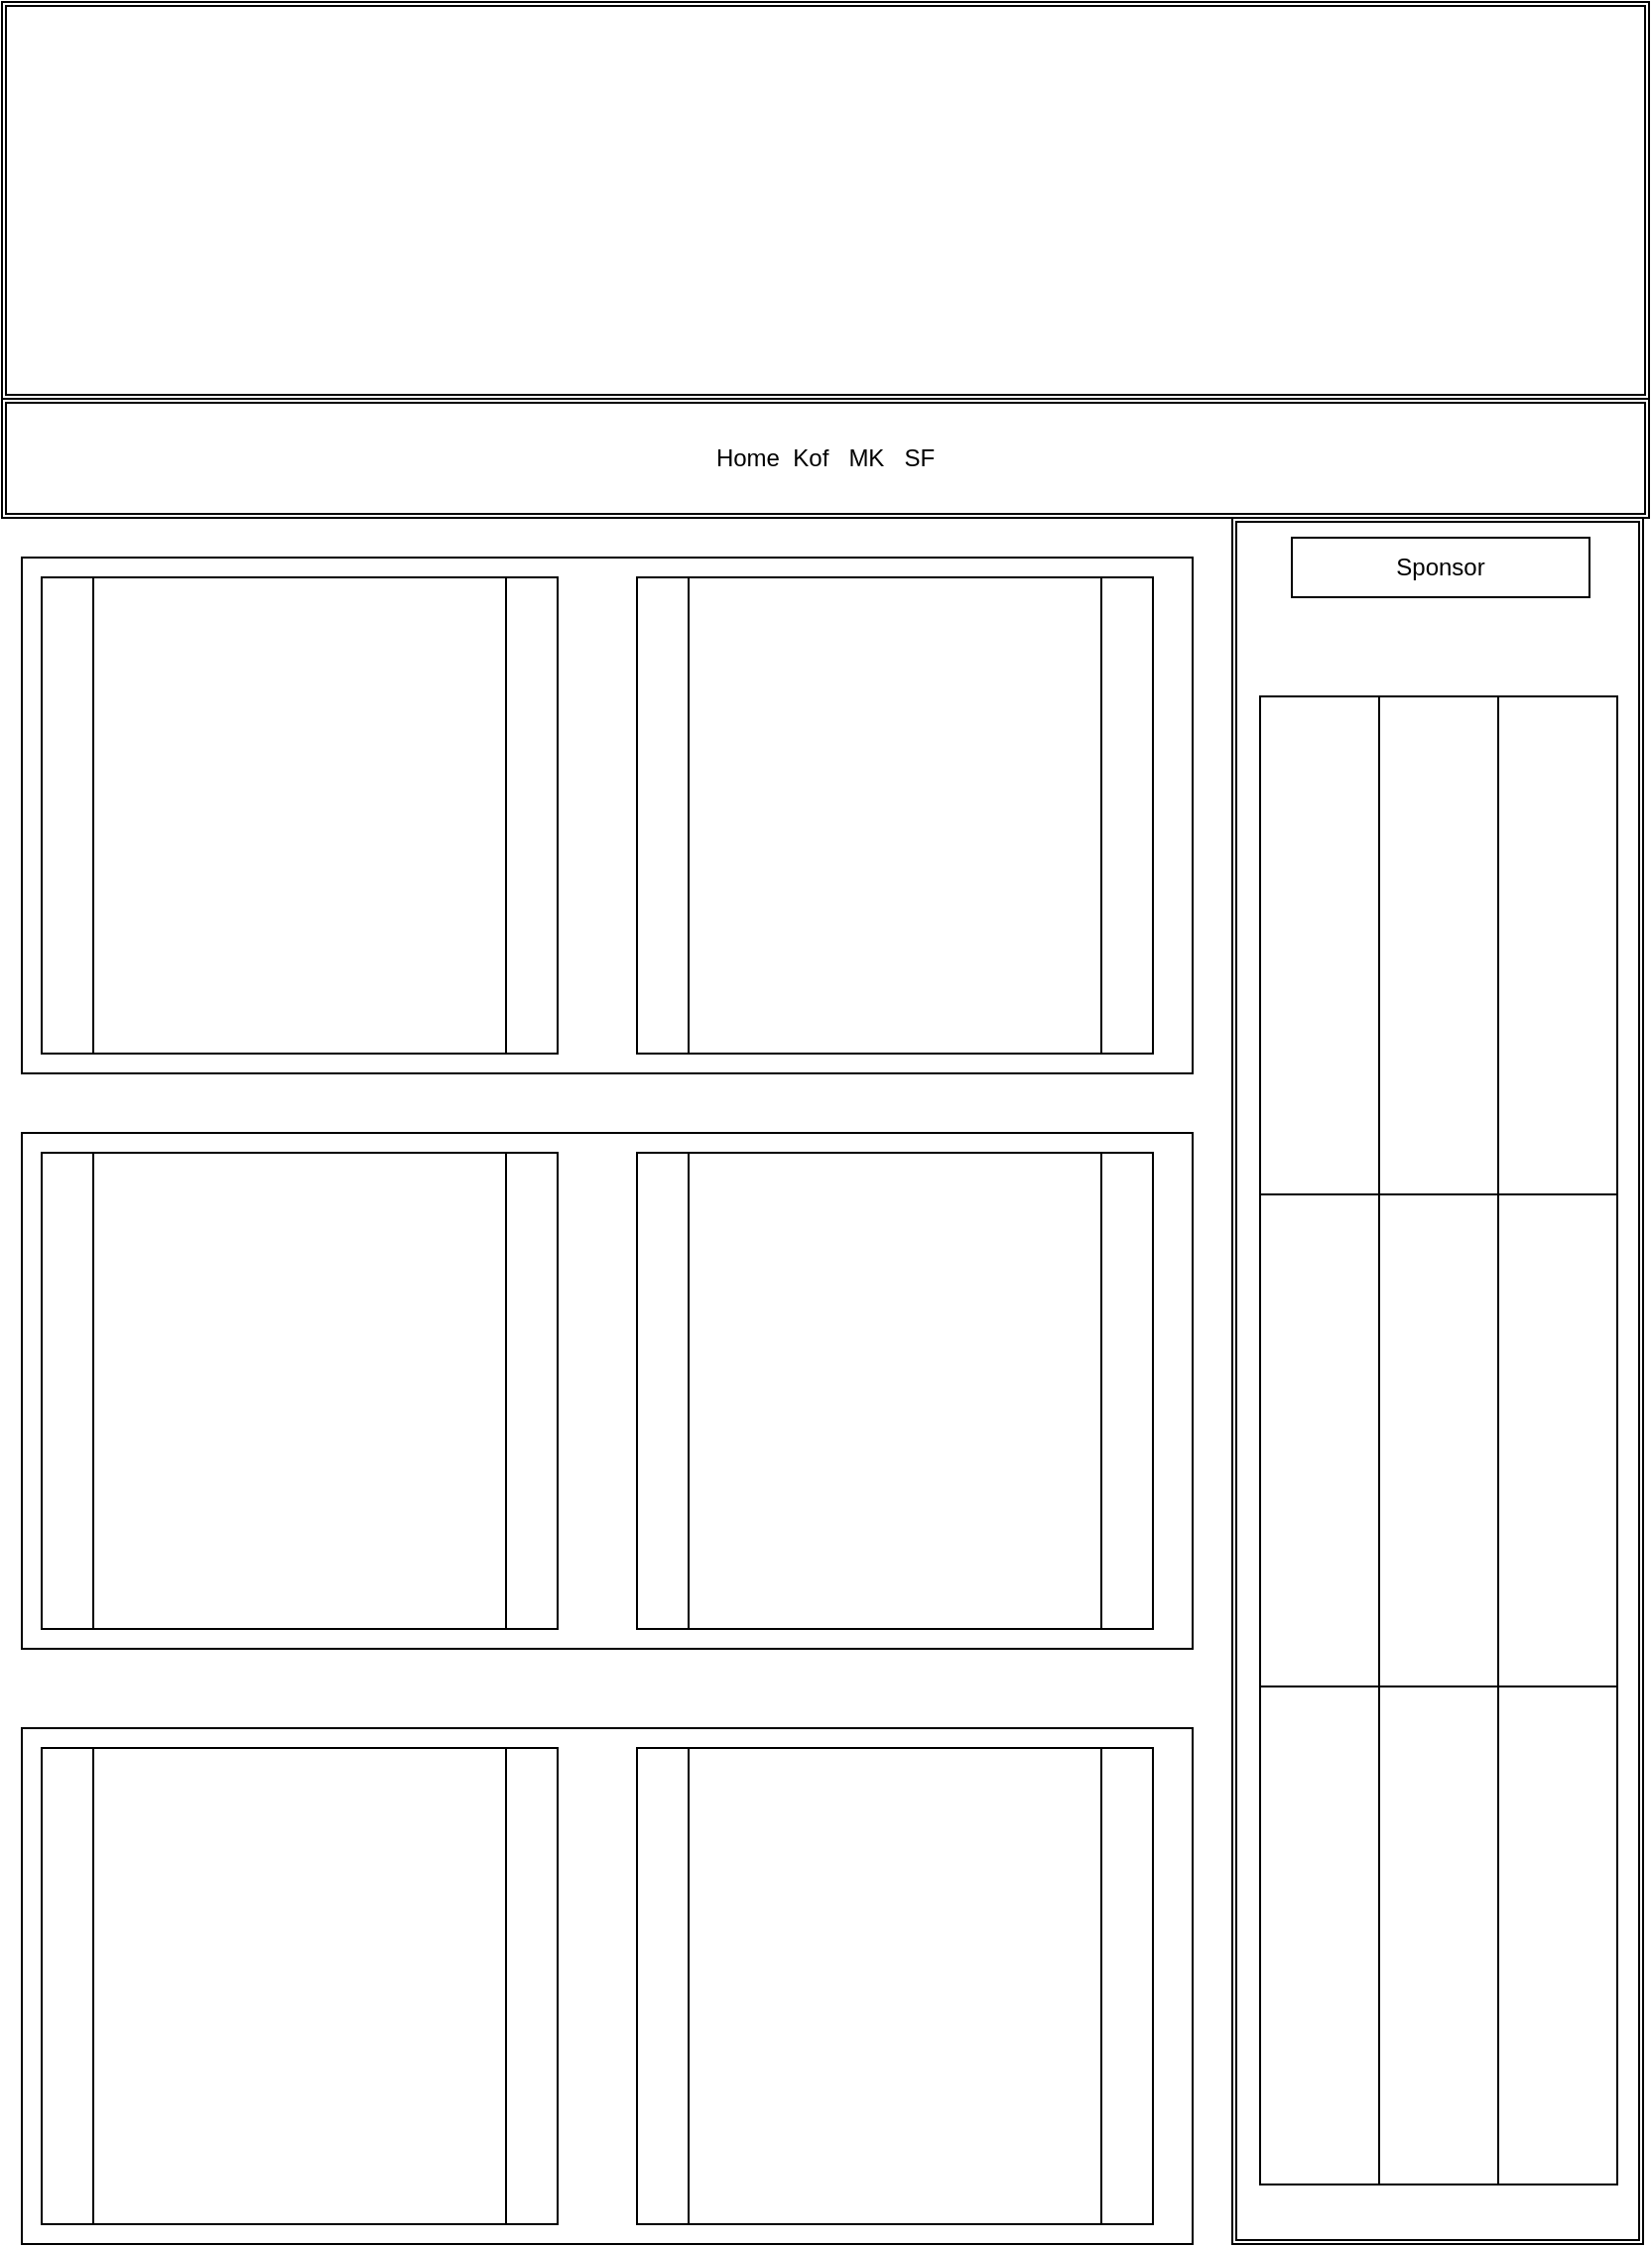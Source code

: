 <mxfile version="20.3.6" type="github">
  <diagram id="ev7w3kpoI_RgwVv6gzLk" name="Página-1">
    <mxGraphModel dx="875" dy="626" grid="1" gridSize="10" guides="1" tooltips="1" connect="1" arrows="1" fold="1" page="1" pageScale="1" pageWidth="827" pageHeight="1169" math="0" shadow="0">
      <root>
        <mxCell id="0" />
        <mxCell id="1" parent="0" />
        <mxCell id="Jd0HepP_3KZESaIr4pI2-15" value="" style="shape=ext;double=1;rounded=0;whiteSpace=wrap;html=1;" vertex="1" parent="1">
          <mxGeometry width="830" height="200" as="geometry" />
        </mxCell>
        <mxCell id="Jd0HepP_3KZESaIr4pI2-30" value="Home&lt;span style=&quot;white-space: pre;&quot;&gt;	&lt;/span&gt;&lt;span style=&quot;white-space: pre;&quot;&gt;	&lt;/span&gt;Kof&lt;span style=&quot;white-space: pre;&quot;&gt;	&lt;/span&gt;&lt;span style=&quot;white-space: pre;&quot;&gt;	&lt;/span&gt;&lt;span style=&quot;white-space: pre;&quot;&gt;	&lt;/span&gt;MK&lt;span style=&quot;white-space: pre;&quot;&gt;	&lt;/span&gt;&lt;span style=&quot;white-space: pre;&quot;&gt;	&lt;/span&gt;&lt;span style=&quot;white-space: pre;&quot;&gt;	&lt;/span&gt;SF" style="shape=ext;double=1;rounded=0;whiteSpace=wrap;html=1;" vertex="1" parent="1">
          <mxGeometry y="200" width="830" height="60" as="geometry" />
        </mxCell>
        <mxCell id="Jd0HepP_3KZESaIr4pI2-32" value="" style="shape=ext;double=1;rounded=0;whiteSpace=wrap;html=1;" vertex="1" parent="1">
          <mxGeometry x="620" y="260" width="207" height="870" as="geometry" />
        </mxCell>
        <mxCell id="Jd0HepP_3KZESaIr4pI2-73" value="" style="shape=table;html=1;whiteSpace=wrap;startSize=0;container=1;collapsible=0;childLayout=tableLayout;" vertex="1" parent="1">
          <mxGeometry x="634" y="350" width="180" height="750" as="geometry" />
        </mxCell>
        <mxCell id="Jd0HepP_3KZESaIr4pI2-74" value="" style="shape=tableRow;horizontal=0;startSize=0;swimlaneHead=0;swimlaneBody=0;top=0;left=0;bottom=0;right=0;collapsible=0;dropTarget=0;fillColor=none;points=[[0,0.5],[1,0.5]];portConstraint=eastwest;" vertex="1" parent="Jd0HepP_3KZESaIr4pI2-73">
          <mxGeometry width="180" height="251" as="geometry" />
        </mxCell>
        <mxCell id="Jd0HepP_3KZESaIr4pI2-75" value="" style="shape=partialRectangle;html=1;whiteSpace=wrap;connectable=0;fillColor=none;top=0;left=0;bottom=0;right=0;overflow=hidden;" vertex="1" parent="Jd0HepP_3KZESaIr4pI2-74">
          <mxGeometry width="60" height="251" as="geometry">
            <mxRectangle width="60" height="251" as="alternateBounds" />
          </mxGeometry>
        </mxCell>
        <mxCell id="Jd0HepP_3KZESaIr4pI2-76" value="" style="shape=partialRectangle;html=1;whiteSpace=wrap;connectable=0;fillColor=none;top=0;left=0;bottom=0;right=0;overflow=hidden;" vertex="1" parent="Jd0HepP_3KZESaIr4pI2-74">
          <mxGeometry x="60" width="60" height="251" as="geometry">
            <mxRectangle width="60" height="251" as="alternateBounds" />
          </mxGeometry>
        </mxCell>
        <mxCell id="Jd0HepP_3KZESaIr4pI2-77" value="" style="shape=partialRectangle;html=1;whiteSpace=wrap;connectable=0;fillColor=none;top=0;left=0;bottom=0;right=0;overflow=hidden;" vertex="1" parent="Jd0HepP_3KZESaIr4pI2-74">
          <mxGeometry x="120" width="60" height="251" as="geometry">
            <mxRectangle width="60" height="251" as="alternateBounds" />
          </mxGeometry>
        </mxCell>
        <mxCell id="Jd0HepP_3KZESaIr4pI2-78" value="" style="shape=tableRow;horizontal=0;startSize=0;swimlaneHead=0;swimlaneBody=0;top=0;left=0;bottom=0;right=0;collapsible=0;dropTarget=0;fillColor=none;points=[[0,0.5],[1,0.5]];portConstraint=eastwest;" vertex="1" parent="Jd0HepP_3KZESaIr4pI2-73">
          <mxGeometry y="251" width="180" height="248" as="geometry" />
        </mxCell>
        <mxCell id="Jd0HepP_3KZESaIr4pI2-79" value="" style="shape=partialRectangle;html=1;whiteSpace=wrap;connectable=0;fillColor=none;top=0;left=0;bottom=0;right=0;overflow=hidden;" vertex="1" parent="Jd0HepP_3KZESaIr4pI2-78">
          <mxGeometry width="60" height="248" as="geometry">
            <mxRectangle width="60" height="248" as="alternateBounds" />
          </mxGeometry>
        </mxCell>
        <mxCell id="Jd0HepP_3KZESaIr4pI2-80" value="" style="shape=partialRectangle;html=1;whiteSpace=wrap;connectable=0;fillColor=none;top=0;left=0;bottom=0;right=0;overflow=hidden;" vertex="1" parent="Jd0HepP_3KZESaIr4pI2-78">
          <mxGeometry x="60" width="60" height="248" as="geometry">
            <mxRectangle width="60" height="248" as="alternateBounds" />
          </mxGeometry>
        </mxCell>
        <mxCell id="Jd0HepP_3KZESaIr4pI2-81" value="" style="shape=partialRectangle;html=1;whiteSpace=wrap;connectable=0;fillColor=none;top=0;left=0;bottom=0;right=0;overflow=hidden;" vertex="1" parent="Jd0HepP_3KZESaIr4pI2-78">
          <mxGeometry x="120" width="60" height="248" as="geometry">
            <mxRectangle width="60" height="248" as="alternateBounds" />
          </mxGeometry>
        </mxCell>
        <mxCell id="Jd0HepP_3KZESaIr4pI2-82" value="" style="shape=tableRow;horizontal=0;startSize=0;swimlaneHead=0;swimlaneBody=0;top=0;left=0;bottom=0;right=0;collapsible=0;dropTarget=0;fillColor=none;points=[[0,0.5],[1,0.5]];portConstraint=eastwest;" vertex="1" parent="Jd0HepP_3KZESaIr4pI2-73">
          <mxGeometry y="499" width="180" height="251" as="geometry" />
        </mxCell>
        <mxCell id="Jd0HepP_3KZESaIr4pI2-83" value="" style="shape=partialRectangle;html=1;whiteSpace=wrap;connectable=0;fillColor=none;top=0;left=0;bottom=0;right=0;overflow=hidden;" vertex="1" parent="Jd0HepP_3KZESaIr4pI2-82">
          <mxGeometry width="60" height="251" as="geometry">
            <mxRectangle width="60" height="251" as="alternateBounds" />
          </mxGeometry>
        </mxCell>
        <mxCell id="Jd0HepP_3KZESaIr4pI2-84" value="" style="shape=partialRectangle;html=1;whiteSpace=wrap;connectable=0;fillColor=none;top=0;left=0;bottom=0;right=0;overflow=hidden;" vertex="1" parent="Jd0HepP_3KZESaIr4pI2-82">
          <mxGeometry x="60" width="60" height="251" as="geometry">
            <mxRectangle width="60" height="251" as="alternateBounds" />
          </mxGeometry>
        </mxCell>
        <mxCell id="Jd0HepP_3KZESaIr4pI2-85" value="" style="shape=partialRectangle;html=1;whiteSpace=wrap;connectable=0;fillColor=none;top=0;left=0;bottom=0;right=0;overflow=hidden;pointerEvents=1;" vertex="1" parent="Jd0HepP_3KZESaIr4pI2-82">
          <mxGeometry x="120" width="60" height="251" as="geometry">
            <mxRectangle width="60" height="251" as="alternateBounds" />
          </mxGeometry>
        </mxCell>
        <mxCell id="Jd0HepP_3KZESaIr4pI2-86" value="Sponsor" style="rounded=0;whiteSpace=wrap;html=1;" vertex="1" parent="1">
          <mxGeometry x="650" y="270" width="150" height="30" as="geometry" />
        </mxCell>
        <mxCell id="Jd0HepP_3KZESaIr4pI2-90" value="" style="rounded=0;whiteSpace=wrap;html=1;" vertex="1" parent="1">
          <mxGeometry x="10" y="280" width="590" height="260" as="geometry" />
        </mxCell>
        <mxCell id="Jd0HepP_3KZESaIr4pI2-91" value="" style="shape=process;whiteSpace=wrap;html=1;backgroundOutline=1;" vertex="1" parent="1">
          <mxGeometry x="20" y="290" width="260" height="240" as="geometry" />
        </mxCell>
        <mxCell id="Jd0HepP_3KZESaIr4pI2-92" value="" style="shape=process;whiteSpace=wrap;html=1;backgroundOutline=1;" vertex="1" parent="1">
          <mxGeometry x="320" y="290" width="260" height="240" as="geometry" />
        </mxCell>
        <mxCell id="Jd0HepP_3KZESaIr4pI2-93" value="" style="rounded=0;whiteSpace=wrap;html=1;" vertex="1" parent="1">
          <mxGeometry x="10" y="570" width="590" height="260" as="geometry" />
        </mxCell>
        <mxCell id="Jd0HepP_3KZESaIr4pI2-94" value="" style="shape=process;whiteSpace=wrap;html=1;backgroundOutline=1;" vertex="1" parent="1">
          <mxGeometry x="20" y="580" width="260" height="240" as="geometry" />
        </mxCell>
        <mxCell id="Jd0HepP_3KZESaIr4pI2-95" value="" style="shape=process;whiteSpace=wrap;html=1;backgroundOutline=1;" vertex="1" parent="1">
          <mxGeometry x="320" y="580" width="260" height="240" as="geometry" />
        </mxCell>
        <mxCell id="Jd0HepP_3KZESaIr4pI2-96" value="" style="rounded=0;whiteSpace=wrap;html=1;" vertex="1" parent="1">
          <mxGeometry x="10" y="870" width="590" height="260" as="geometry" />
        </mxCell>
        <mxCell id="Jd0HepP_3KZESaIr4pI2-97" value="" style="shape=process;whiteSpace=wrap;html=1;backgroundOutline=1;" vertex="1" parent="1">
          <mxGeometry x="20" y="880" width="260" height="240" as="geometry" />
        </mxCell>
        <mxCell id="Jd0HepP_3KZESaIr4pI2-98" value="" style="shape=process;whiteSpace=wrap;html=1;backgroundOutline=1;" vertex="1" parent="1">
          <mxGeometry x="320" y="880" width="260" height="240" as="geometry" />
        </mxCell>
      </root>
    </mxGraphModel>
  </diagram>
</mxfile>
